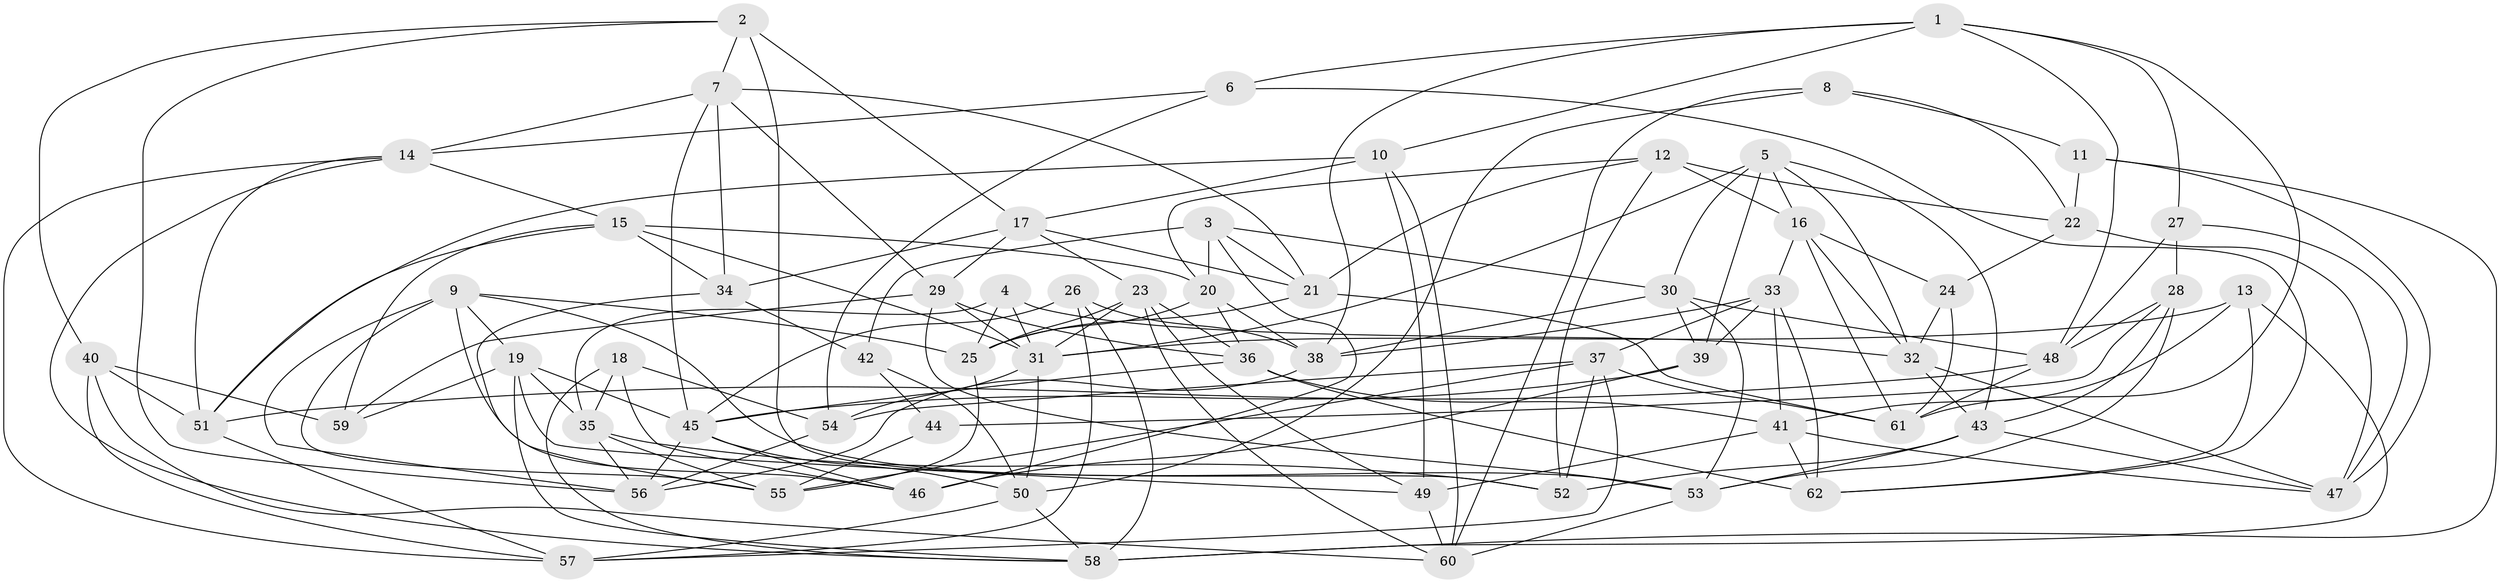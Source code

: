 // original degree distribution, {4: 1.0}
// Generated by graph-tools (version 1.1) at 2025/02/03/09/25 03:02:59]
// undirected, 62 vertices, 169 edges
graph export_dot {
graph [start="1"]
  node [color=gray90,style=filled];
  1;
  2;
  3;
  4;
  5;
  6;
  7;
  8;
  9;
  10;
  11;
  12;
  13;
  14;
  15;
  16;
  17;
  18;
  19;
  20;
  21;
  22;
  23;
  24;
  25;
  26;
  27;
  28;
  29;
  30;
  31;
  32;
  33;
  34;
  35;
  36;
  37;
  38;
  39;
  40;
  41;
  42;
  43;
  44;
  45;
  46;
  47;
  48;
  49;
  50;
  51;
  52;
  53;
  54;
  55;
  56;
  57;
  58;
  59;
  60;
  61;
  62;
  1 -- 6 [weight=1.0];
  1 -- 10 [weight=1.0];
  1 -- 27 [weight=1.0];
  1 -- 38 [weight=1.0];
  1 -- 48 [weight=1.0];
  1 -- 61 [weight=1.0];
  2 -- 7 [weight=1.0];
  2 -- 17 [weight=1.0];
  2 -- 40 [weight=1.0];
  2 -- 52 [weight=2.0];
  2 -- 56 [weight=1.0];
  3 -- 20 [weight=1.0];
  3 -- 21 [weight=1.0];
  3 -- 30 [weight=1.0];
  3 -- 42 [weight=2.0];
  3 -- 46 [weight=1.0];
  4 -- 25 [weight=1.0];
  4 -- 31 [weight=1.0];
  4 -- 32 [weight=1.0];
  4 -- 35 [weight=1.0];
  5 -- 16 [weight=1.0];
  5 -- 30 [weight=1.0];
  5 -- 31 [weight=1.0];
  5 -- 32 [weight=1.0];
  5 -- 39 [weight=1.0];
  5 -- 43 [weight=1.0];
  6 -- 14 [weight=1.0];
  6 -- 54 [weight=1.0];
  6 -- 62 [weight=1.0];
  7 -- 14 [weight=1.0];
  7 -- 21 [weight=1.0];
  7 -- 29 [weight=1.0];
  7 -- 34 [weight=1.0];
  7 -- 45 [weight=1.0];
  8 -- 11 [weight=1.0];
  8 -- 22 [weight=1.0];
  8 -- 50 [weight=1.0];
  8 -- 60 [weight=1.0];
  9 -- 19 [weight=1.0];
  9 -- 25 [weight=1.0];
  9 -- 46 [weight=1.0];
  9 -- 53 [weight=1.0];
  9 -- 55 [weight=1.0];
  9 -- 56 [weight=1.0];
  10 -- 17 [weight=1.0];
  10 -- 49 [weight=1.0];
  10 -- 51 [weight=2.0];
  10 -- 60 [weight=1.0];
  11 -- 22 [weight=1.0];
  11 -- 47 [weight=1.0];
  11 -- 58 [weight=3.0];
  12 -- 16 [weight=1.0];
  12 -- 20 [weight=1.0];
  12 -- 21 [weight=1.0];
  12 -- 22 [weight=2.0];
  12 -- 52 [weight=1.0];
  13 -- 31 [weight=1.0];
  13 -- 41 [weight=1.0];
  13 -- 58 [weight=1.0];
  13 -- 62 [weight=1.0];
  14 -- 15 [weight=1.0];
  14 -- 51 [weight=1.0];
  14 -- 57 [weight=1.0];
  14 -- 58 [weight=1.0];
  15 -- 20 [weight=1.0];
  15 -- 31 [weight=1.0];
  15 -- 34 [weight=1.0];
  15 -- 51 [weight=1.0];
  15 -- 59 [weight=1.0];
  16 -- 24 [weight=1.0];
  16 -- 32 [weight=1.0];
  16 -- 33 [weight=1.0];
  16 -- 61 [weight=1.0];
  17 -- 21 [weight=1.0];
  17 -- 23 [weight=1.0];
  17 -- 29 [weight=1.0];
  17 -- 34 [weight=1.0];
  18 -- 35 [weight=1.0];
  18 -- 46 [weight=1.0];
  18 -- 54 [weight=2.0];
  18 -- 58 [weight=2.0];
  19 -- 35 [weight=1.0];
  19 -- 45 [weight=1.0];
  19 -- 49 [weight=1.0];
  19 -- 58 [weight=1.0];
  19 -- 59 [weight=1.0];
  20 -- 25 [weight=1.0];
  20 -- 36 [weight=1.0];
  20 -- 38 [weight=1.0];
  21 -- 25 [weight=1.0];
  21 -- 61 [weight=1.0];
  22 -- 24 [weight=1.0];
  22 -- 47 [weight=1.0];
  23 -- 25 [weight=1.0];
  23 -- 31 [weight=1.0];
  23 -- 36 [weight=1.0];
  23 -- 49 [weight=1.0];
  23 -- 60 [weight=1.0];
  24 -- 32 [weight=1.0];
  24 -- 61 [weight=1.0];
  25 -- 55 [weight=1.0];
  26 -- 38 [weight=1.0];
  26 -- 45 [weight=1.0];
  26 -- 57 [weight=1.0];
  26 -- 58 [weight=1.0];
  27 -- 28 [weight=1.0];
  27 -- 47 [weight=1.0];
  27 -- 48 [weight=1.0];
  28 -- 43 [weight=1.0];
  28 -- 44 [weight=2.0];
  28 -- 48 [weight=1.0];
  28 -- 53 [weight=1.0];
  29 -- 31 [weight=1.0];
  29 -- 36 [weight=1.0];
  29 -- 53 [weight=1.0];
  29 -- 59 [weight=1.0];
  30 -- 38 [weight=1.0];
  30 -- 39 [weight=1.0];
  30 -- 48 [weight=1.0];
  30 -- 53 [weight=1.0];
  31 -- 50 [weight=1.0];
  31 -- 54 [weight=1.0];
  32 -- 43 [weight=1.0];
  32 -- 47 [weight=1.0];
  33 -- 37 [weight=1.0];
  33 -- 38 [weight=1.0];
  33 -- 39 [weight=1.0];
  33 -- 41 [weight=1.0];
  33 -- 62 [weight=1.0];
  34 -- 42 [weight=2.0];
  34 -- 55 [weight=1.0];
  35 -- 52 [weight=1.0];
  35 -- 55 [weight=1.0];
  35 -- 56 [weight=1.0];
  36 -- 41 [weight=1.0];
  36 -- 45 [weight=1.0];
  36 -- 62 [weight=1.0];
  37 -- 52 [weight=1.0];
  37 -- 54 [weight=1.0];
  37 -- 55 [weight=1.0];
  37 -- 57 [weight=1.0];
  37 -- 61 [weight=1.0];
  38 -- 56 [weight=1.0];
  39 -- 45 [weight=1.0];
  39 -- 46 [weight=2.0];
  40 -- 51 [weight=2.0];
  40 -- 57 [weight=1.0];
  40 -- 59 [weight=1.0];
  40 -- 60 [weight=1.0];
  41 -- 47 [weight=1.0];
  41 -- 49 [weight=2.0];
  41 -- 62 [weight=2.0];
  42 -- 44 [weight=1.0];
  42 -- 50 [weight=1.0];
  43 -- 47 [weight=1.0];
  43 -- 52 [weight=1.0];
  43 -- 53 [weight=1.0];
  44 -- 55 [weight=1.0];
  45 -- 46 [weight=1.0];
  45 -- 50 [weight=1.0];
  45 -- 56 [weight=1.0];
  48 -- 51 [weight=1.0];
  48 -- 61 [weight=1.0];
  49 -- 60 [weight=1.0];
  50 -- 57 [weight=1.0];
  50 -- 58 [weight=1.0];
  51 -- 57 [weight=1.0];
  53 -- 60 [weight=1.0];
  54 -- 56 [weight=1.0];
}
